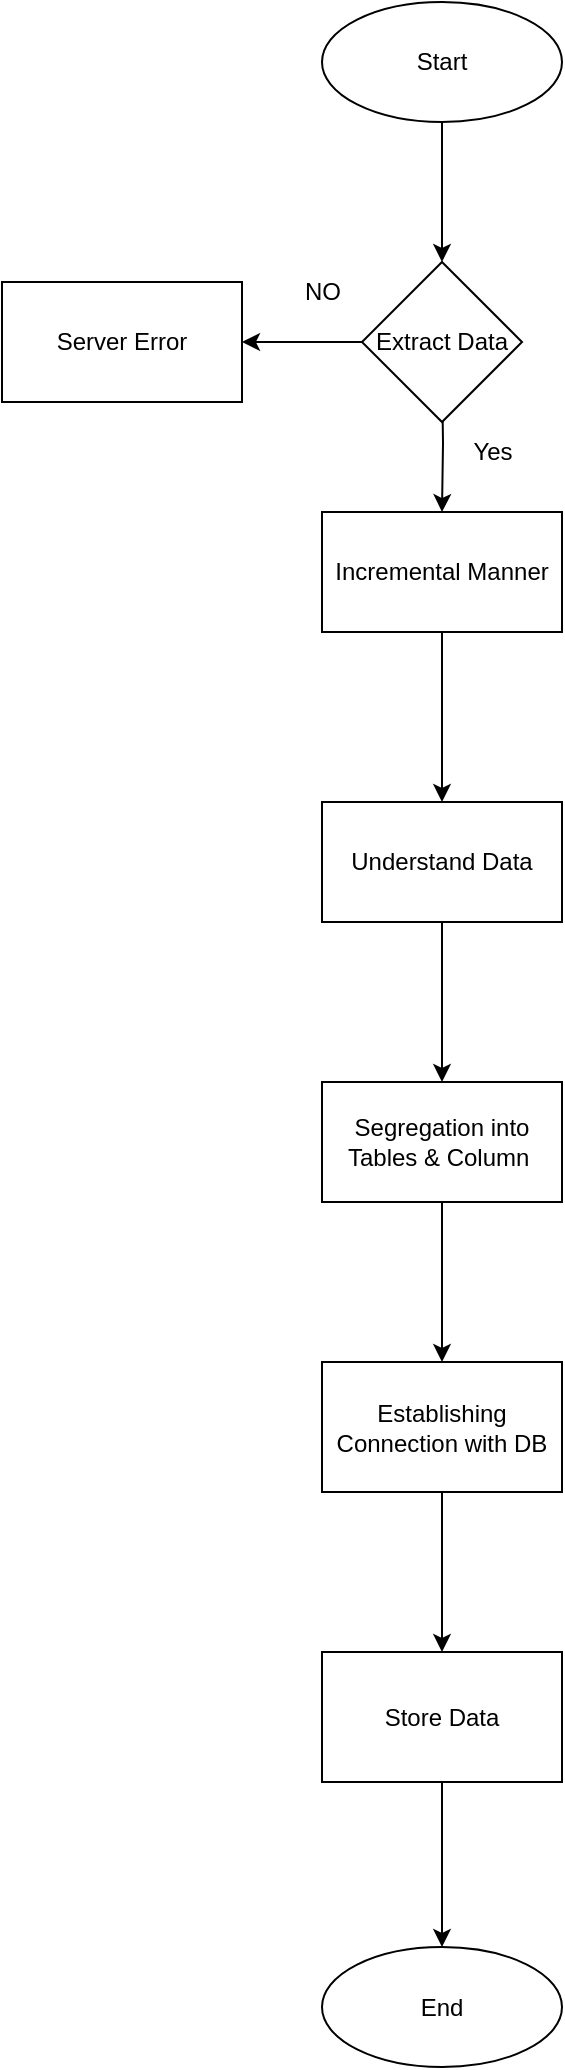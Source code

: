 <mxfile version="16.6.1" type="device"><diagram id="SCkZ67F3cCrh_xwCUySN" name="Page-1"><mxGraphModel dx="782" dy="1536" grid="1" gridSize="10" guides="1" tooltips="1" connect="1" arrows="1" fold="1" page="1" pageScale="1" pageWidth="850" pageHeight="1100" math="0" shadow="0"><root><mxCell id="0"/><mxCell id="1" parent="0"/><mxCell id="sqUt2Ho65D80P5YChJxU-16" value="" style="edgeStyle=orthogonalEdgeStyle;rounded=0;orthogonalLoop=1;jettySize=auto;html=1;" edge="1" parent="1" target="sqUt2Ho65D80P5YChJxU-2"><mxGeometry relative="1" as="geometry"><mxPoint x="400" y="60" as="sourcePoint"/></mxGeometry></mxCell><mxCell id="sqUt2Ho65D80P5YChJxU-5" value="" style="edgeStyle=orthogonalEdgeStyle;rounded=0;orthogonalLoop=1;jettySize=auto;html=1;" edge="1" parent="1" source="sqUt2Ho65D80P5YChJxU-2" target="sqUt2Ho65D80P5YChJxU-4"><mxGeometry relative="1" as="geometry"/></mxCell><mxCell id="sqUt2Ho65D80P5YChJxU-2" value="Incremental Manner" style="whiteSpace=wrap;html=1;rounded=0;" vertex="1" parent="1"><mxGeometry x="340" y="130" width="120" height="60" as="geometry"/></mxCell><mxCell id="sqUt2Ho65D80P5YChJxU-7" value="" style="edgeStyle=orthogonalEdgeStyle;rounded=0;orthogonalLoop=1;jettySize=auto;html=1;" edge="1" parent="1" source="sqUt2Ho65D80P5YChJxU-4" target="sqUt2Ho65D80P5YChJxU-6"><mxGeometry relative="1" as="geometry"/></mxCell><mxCell id="sqUt2Ho65D80P5YChJxU-4" value="Understand Data" style="whiteSpace=wrap;html=1;rounded=0;" vertex="1" parent="1"><mxGeometry x="340" y="275" width="120" height="60" as="geometry"/></mxCell><mxCell id="sqUt2Ho65D80P5YChJxU-9" value="" style="edgeStyle=orthogonalEdgeStyle;rounded=0;orthogonalLoop=1;jettySize=auto;html=1;" edge="1" parent="1" source="sqUt2Ho65D80P5YChJxU-6" target="sqUt2Ho65D80P5YChJxU-8"><mxGeometry relative="1" as="geometry"/></mxCell><mxCell id="sqUt2Ho65D80P5YChJxU-6" value="Segregation into Tables &amp;amp; Column&amp;nbsp;" style="whiteSpace=wrap;html=1;rounded=0;" vertex="1" parent="1"><mxGeometry x="340" y="415" width="120" height="60" as="geometry"/></mxCell><mxCell id="sqUt2Ho65D80P5YChJxU-11" value="" style="edgeStyle=orthogonalEdgeStyle;rounded=0;orthogonalLoop=1;jettySize=auto;html=1;" edge="1" parent="1" source="sqUt2Ho65D80P5YChJxU-8" target="sqUt2Ho65D80P5YChJxU-10"><mxGeometry relative="1" as="geometry"/></mxCell><mxCell id="sqUt2Ho65D80P5YChJxU-8" value="Establishing Connection with DB" style="whiteSpace=wrap;html=1;rounded=0;" vertex="1" parent="1"><mxGeometry x="340" y="555" width="120" height="65" as="geometry"/></mxCell><mxCell id="sqUt2Ho65D80P5YChJxU-13" value="" style="edgeStyle=orthogonalEdgeStyle;rounded=0;orthogonalLoop=1;jettySize=auto;html=1;" edge="1" parent="1" source="sqUt2Ho65D80P5YChJxU-10" target="sqUt2Ho65D80P5YChJxU-12"><mxGeometry relative="1" as="geometry"/></mxCell><mxCell id="sqUt2Ho65D80P5YChJxU-10" value="Store Data" style="whiteSpace=wrap;html=1;rounded=0;" vertex="1" parent="1"><mxGeometry x="340" y="700" width="120" height="65" as="geometry"/></mxCell><mxCell id="sqUt2Ho65D80P5YChJxU-12" value="End" style="ellipse;whiteSpace=wrap;html=1;rounded=0;" vertex="1" parent="1"><mxGeometry x="340" y="847.5" width="120" height="60" as="geometry"/></mxCell><mxCell id="sqUt2Ho65D80P5YChJxU-18" value="" style="edgeStyle=orthogonalEdgeStyle;rounded=0;orthogonalLoop=1;jettySize=auto;html=1;" edge="1" parent="1" source="sqUt2Ho65D80P5YChJxU-14" target="sqUt2Ho65D80P5YChJxU-17"><mxGeometry relative="1" as="geometry"/></mxCell><mxCell id="sqUt2Ho65D80P5YChJxU-14" value="Start" style="ellipse;whiteSpace=wrap;html=1;rounded=0;" vertex="1" parent="1"><mxGeometry x="340" y="-125" width="120" height="60" as="geometry"/></mxCell><mxCell id="sqUt2Ho65D80P5YChJxU-20" value="" style="edgeStyle=orthogonalEdgeStyle;rounded=0;orthogonalLoop=1;jettySize=auto;html=1;" edge="1" parent="1" source="sqUt2Ho65D80P5YChJxU-17" target="sqUt2Ho65D80P5YChJxU-19"><mxGeometry relative="1" as="geometry"/></mxCell><mxCell id="sqUt2Ho65D80P5YChJxU-17" value="Extract Data" style="rhombus;whiteSpace=wrap;html=1;rounded=0;" vertex="1" parent="1"><mxGeometry x="360" y="5" width="80" height="80" as="geometry"/></mxCell><mxCell id="sqUt2Ho65D80P5YChJxU-19" value="Server Error" style="whiteSpace=wrap;html=1;rounded=0;" vertex="1" parent="1"><mxGeometry x="180" y="15" width="120" height="60" as="geometry"/></mxCell><mxCell id="sqUt2Ho65D80P5YChJxU-22" value="NO" style="text;html=1;align=center;verticalAlign=middle;resizable=0;points=[];autosize=1;strokeColor=none;fillColor=none;" vertex="1" parent="1"><mxGeometry x="325" y="10" width="30" height="20" as="geometry"/></mxCell><mxCell id="sqUt2Ho65D80P5YChJxU-23" value="Yes" style="text;html=1;align=center;verticalAlign=middle;resizable=0;points=[];autosize=1;strokeColor=none;fillColor=none;" vertex="1" parent="1"><mxGeometry x="405" y="90" width="40" height="20" as="geometry"/></mxCell></root></mxGraphModel></diagram></mxfile>